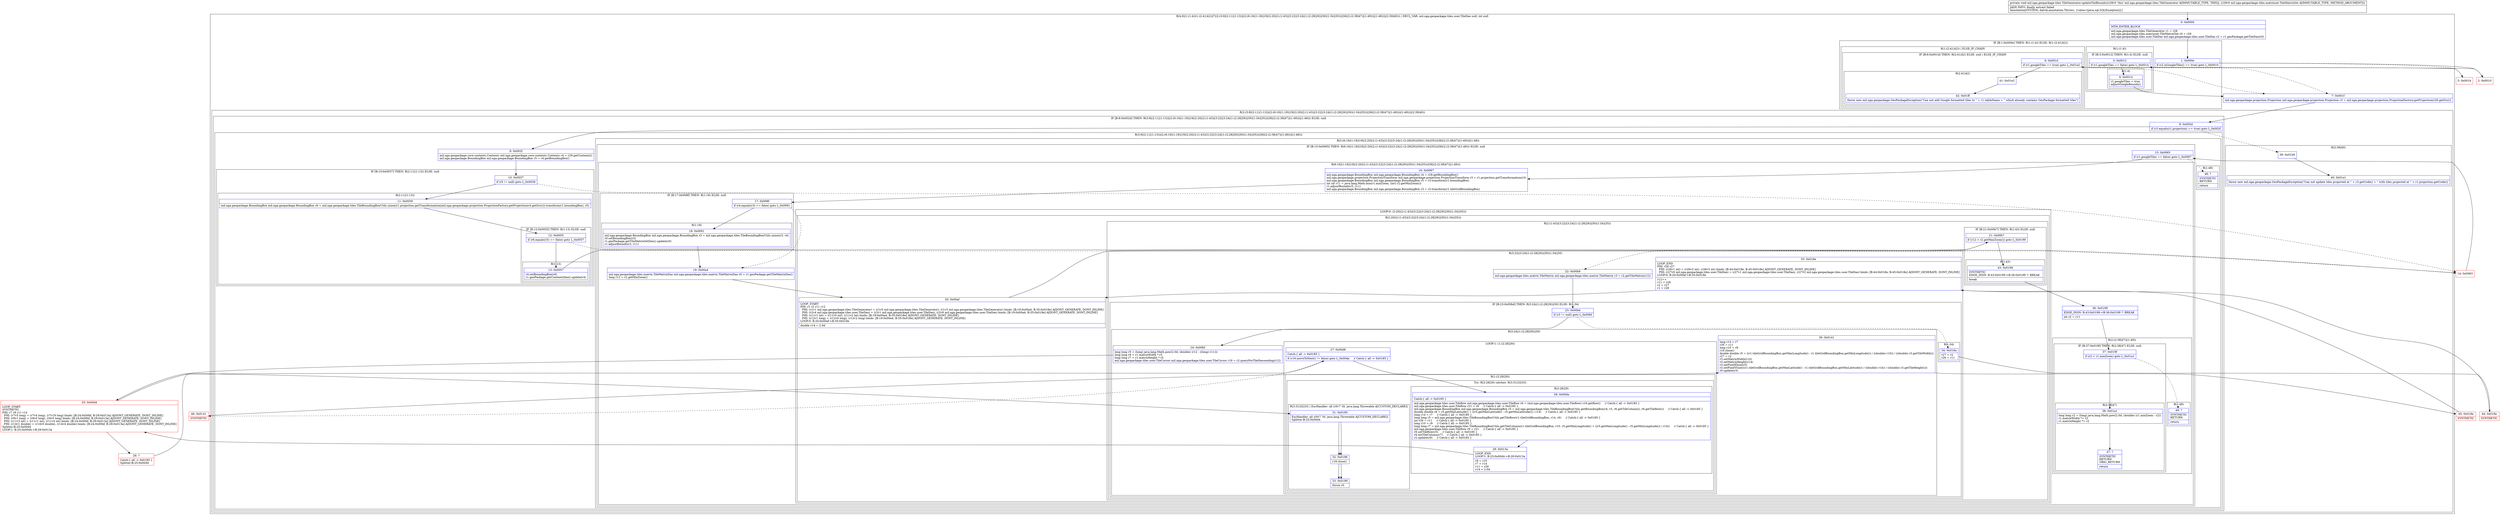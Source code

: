 digraph "CFG formil.nga.geopackage.tiles.TileGenerator.updateTileBounds(Lmil\/nga\/geopackage\/tiles\/matrixset\/TileMatrixSet;)V" {
subgraph cluster_Region_1404217008 {
label = "R(4:0|(1:(1:4))(1:(2:41|42))|7|(2:(3:9|(2:11|(1:13))|(2:(6:16|(1:18)|19|(2:20|(2:(1:43)|(3:22|(3:24|(1:(2:28|29))|30)(1:34)|35)))|36|(2:(2:38|47)|(1:49)))|(1:48)))|(2:39|40))) | DECL_VAR: mil.nga.geopackage.tiles.user.TileDao null, int null\l";
node [shape=record,color=blue];
Node_0 [shape=record,label="{0\:\ 0x0000|MTH_ENTER_BLOCK\l|mil.nga.geopackage.tiles.TileGenerator r1 = r28\lmil.nga.geopackage.tiles.matrixset.TileMatrixSet r0 = r29\lmil.nga.geopackage.tiles.user.TileDao mil.nga.geopackage.tiles.user.TileDao r2 = r1.geoPackage.getTileDao(r0)\l}"];
subgraph cluster_IfRegion_1553516820 {
label = "IF [B:1:0x000e] THEN: R(1:(1:4)) ELSE: R(1:(2:41|42))";
node [shape=record,color=blue];
Node_1 [shape=record,label="{1\:\ 0x000e|if (r2.isGoogleTiles() == true) goto L_0x0010\l}"];
subgraph cluster_Region_521950779 {
label = "R(1:(1:4))";
node [shape=record,color=blue];
subgraph cluster_IfRegion_976286749 {
label = "IF [B:3:0x0012] THEN: R(1:4) ELSE: null";
node [shape=record,color=blue];
Node_3 [shape=record,label="{3\:\ 0x0012|if (r1.googleTiles == false) goto L_0x0014\l}"];
subgraph cluster_Region_2006032522 {
label = "R(1:4)";
node [shape=record,color=blue];
Node_4 [shape=record,label="{4\:\ 0x0014|r1.googleTiles = true\ladjustGoogleBounds()\l}"];
}
}
}
subgraph cluster_Region_34413403 {
label = "R(1:(2:41|42)) | ELSE_IF_CHAIN\l";
node [shape=record,color=blue];
subgraph cluster_IfRegion_827334638 {
label = "IF [B:6:0x001d] THEN: R(2:41|42) ELSE: null | ELSE_IF_CHAIN\l";
node [shape=record,color=blue];
Node_6 [shape=record,label="{6\:\ 0x001d|if (r1.googleTiles == true) goto L_0x01e2\l}"];
subgraph cluster_Region_1993268809 {
label = "R(2:41|42)";
node [shape=record,color=blue];
Node_41 [shape=record,label="{41\:\ 0x01e2}"];
Node_42 [shape=record,label="{42\:\ 0x01ff|throw new mil.nga.geopackage.GeoPackageException(\"Can not add Google formatted tiles to \" + r1.tableName + \" which already contains GeoPackage formatted tiles\")\l}"];
}
}
}
}
Node_7 [shape=record,label="{7\:\ 0x001f|mil.nga.geopackage.projection.Projection mil.nga.geopackage.projection.Projection r3 = mil.nga.geopackage.projection.ProjectionFactory.getProjection(r29.getSrs())\l}"];
subgraph cluster_Region_18059056 {
label = "R(2:(3:9|(2:11|(1:13))|(2:(6:16|(1:18)|19|(2:20|(2:(1:43)|(3:22|(3:24|(1:(2:28|29))|30)(1:34)|35)))|36|(2:(2:38|47)|(1:49)))|(1:48)))|(2:39|40))";
node [shape=record,color=blue];
subgraph cluster_IfRegion_1273187473 {
label = "IF [B:8:0x002d] THEN: R(3:9|(2:11|(1:13))|(2:(6:16|(1:18)|19|(2:20|(2:(1:43)|(3:22|(3:24|(1:(2:28|29))|30)(1:34)|35)))|36|(2:(2:38|47)|(1:49)))|(1:48))) ELSE: null";
node [shape=record,color=blue];
Node_8 [shape=record,label="{8\:\ 0x002d|if (r3.equals(r1.projection) == true) goto L_0x002f\l}"];
subgraph cluster_Region_2077219668 {
label = "R(3:9|(2:11|(1:13))|(2:(6:16|(1:18)|19|(2:20|(2:(1:43)|(3:22|(3:24|(1:(2:28|29))|30)(1:34)|35)))|36|(2:(2:38|47)|(1:49)))|(1:48)))";
node [shape=record,color=blue];
Node_9 [shape=record,label="{9\:\ 0x002f|mil.nga.geopackage.core.contents.Contents mil.nga.geopackage.core.contents.Contents r4 = r29.getContents()\lmil.nga.geopackage.BoundingBox mil.nga.geopackage.BoundingBox r5 = r4.getBoundingBox()\l}"];
subgraph cluster_IfRegion_1636138320 {
label = "IF [B:10:0x0037] THEN: R(2:11|(1:13)) ELSE: null";
node [shape=record,color=blue];
Node_10 [shape=record,label="{10\:\ 0x0037|if (r5 != null) goto L_0x0039\l}"];
subgraph cluster_Region_822878359 {
label = "R(2:11|(1:13))";
node [shape=record,color=blue];
Node_11 [shape=record,label="{11\:\ 0x0039|mil.nga.geopackage.BoundingBox mil.nga.geopackage.BoundingBox r6 = mil.nga.geopackage.tiles.TileBoundingBoxUtils.union(r1.projection.getTransformation(mil.nga.geopackage.projection.ProjectionFactory.getProjection(r4.getSrs())).transform(r1.boundingBox), r5)\l}"];
subgraph cluster_IfRegion_490688365 {
label = "IF [B:12:0x0055] THEN: R(1:13) ELSE: null";
node [shape=record,color=blue];
Node_12 [shape=record,label="{12\:\ 0x0055|if (r6.equals(r5) == false) goto L_0x0057\l}"];
subgraph cluster_Region_9627191 {
label = "R(1:13)";
node [shape=record,color=blue];
Node_13 [shape=record,label="{13\:\ 0x0057|r4.setBoundingBox(r6)\lr1.geoPackage.getContentsDao().update(r4)\l}"];
}
}
}
}
subgraph cluster_Region_852328180 {
label = "R(2:(6:16|(1:18)|19|(2:20|(2:(1:43)|(3:22|(3:24|(1:(2:28|29))|30)(1:34)|35)))|36|(2:(2:38|47)|(1:49)))|(1:48))";
node [shape=record,color=blue];
subgraph cluster_IfRegion_3034362 {
label = "IF [B:15:0x0065] THEN: R(6:16|(1:18)|19|(2:20|(2:(1:43)|(3:22|(3:24|(1:(2:28|29))|30)(1:34)|35)))|36|(2:(2:38|47)|(1:49))) ELSE: null";
node [shape=record,color=blue];
Node_15 [shape=record,label="{15\:\ 0x0065|if (r1.googleTiles == false) goto L_0x0067\l}"];
subgraph cluster_Region_1375215530 {
label = "R(6:16|(1:18)|19|(2:20|(2:(1:43)|(3:22|(3:24|(1:(2:28|29))|30)(1:34)|35)))|36|(2:(2:38|47)|(1:49)))";
node [shape=record,color=blue];
Node_16 [shape=record,label="{16\:\ 0x0067|mil.nga.geopackage.BoundingBox mil.nga.geopackage.BoundingBox r4 = r29.getBoundingBox()\lmil.nga.geopackage.projection.ProjectionTransform mil.nga.geopackage.projection.ProjectionTransform r3 = r1.projection.getTransformation(r3)\lmil.nga.geopackage.BoundingBox mil.nga.geopackage.BoundingBox r5 = r3.transform(r1.boundingBox)\lint int r11 = java.lang.Math.min(r1.minZoom, (int) r2.getMinZoom())\lr1.adjustBounds(r5, r11)\lmil.nga.geopackage.BoundingBox mil.nga.geopackage.BoundingBox r3 = r3.transform(r1.tileGridBoundingBox)\l}"];
subgraph cluster_IfRegion_632229123 {
label = "IF [B:17:0x008f] THEN: R(1:18) ELSE: null";
node [shape=record,color=blue];
Node_17 [shape=record,label="{17\:\ 0x008f|if (r4.equals(r3) == false) goto L_0x0091\l}"];
subgraph cluster_Region_27301274 {
label = "R(1:18)";
node [shape=record,color=blue];
Node_18 [shape=record,label="{18\:\ 0x0091|mil.nga.geopackage.BoundingBox mil.nga.geopackage.BoundingBox r3 = mil.nga.geopackage.tiles.TileBoundingBoxUtils.union(r3, r4)\lr0.setBoundingBox(r3)\lr1.geoPackage.getTileMatrixSetDao().update(r0)\lr1.adjustBounds(r3, r11)\l}"];
}
}
Node_19 [shape=record,label="{19\:\ 0x00a4|mil.nga.geopackage.tiles.matrix.TileMatrixDao mil.nga.geopackage.tiles.matrix.TileMatrixDao r0 = r1.geoPackage.getTileMatrixDao()\llong r12 = r2.getMinZoom()\l}"];
subgraph cluster_LoopRegion_1327323928 {
label = "LOOP:0: (2:20|(2:(1:43)|(3:22|(3:24|(1:(2:28|29))|30)(1:34)|35)))";
node [shape=record,color=blue];
subgraph cluster_Region_541030297 {
label = "R(2:20|(2:(1:43)|(3:22|(3:24|(1:(2:28|29))|30)(1:34)|35)))";
node [shape=record,color=blue];
Node_20 [shape=record,label="{20\:\ 0x00af|LOOP_START\lPHI: r1 r2 r11 r12 \l  PHI: (r1v1 mil.nga.geopackage.tiles.TileGenerator) = (r1v0 mil.nga.geopackage.tiles.TileGenerator), (r1v3 mil.nga.geopackage.tiles.TileGenerator) binds: [B:19:0x00a4, B:35:0x018e] A[DONT_GENERATE, DONT_INLINE]\l  PHI: (r2v4 mil.nga.geopackage.tiles.user.TileDao) = (r2v1 mil.nga.geopackage.tiles.user.TileDao), (r2v9 mil.nga.geopackage.tiles.user.TileDao) binds: [B:19:0x00a4, B:35:0x018e] A[DONT_GENERATE, DONT_INLINE]\l  PHI: (r11v1 int) = (r11v0 int), (r11v2 int) binds: [B:19:0x00a4, B:35:0x018e] A[DONT_GENERATE, DONT_INLINE]\l  PHI: (r12v1 long) = (r12v0 long), (r12v2 long) binds: [B:19:0x00a4, B:35:0x018e] A[DONT_GENERATE, DONT_INLINE]\lLOOP:0: B:20:0x00af\-\>B:35:0x018e\l|double r14 = 2.0d\l}"];
subgraph cluster_Region_622872163 {
label = "R(2:(1:43)|(3:22|(3:24|(1:(2:28|29))|30)(1:34)|35))";
node [shape=record,color=blue];
subgraph cluster_IfRegion_1983992053 {
label = "IF [B:21:0x00b7] THEN: R(1:43) ELSE: null";
node [shape=record,color=blue];
Node_21 [shape=record,label="{21\:\ 0x00b7|if (r12 \> r2.getMaxZoom()) goto L_0x0199\l}"];
subgraph cluster_Region_945240056 {
label = "R(1:43)";
node [shape=record,color=blue];
Node_43 [shape=record,label="{43\:\ 0x0199|SYNTHETIC\lEDGE_INSN: B:43:0x0199\-\>B:36:0x0199 ?: BREAK  \l|break\l}"];
}
}
subgraph cluster_Region_795678339 {
label = "R(3:22|(3:24|(1:(2:28|29))|30)(1:34)|35)";
node [shape=record,color=blue];
Node_22 [shape=record,label="{22\:\ 0x00b9|mil.nga.geopackage.tiles.matrix.TileMatrix mil.nga.geopackage.tiles.matrix.TileMatrix r3 = r2.getTileMatrix(r12)\l}"];
subgraph cluster_IfRegion_1780146483 {
label = "IF [B:23:0x00bd] THEN: R(3:24|(1:(2:28|29))|30) ELSE: R(1:34)";
node [shape=record,color=blue];
Node_23 [shape=record,label="{23\:\ 0x00bd|if (r3 != null) goto L_0x00bf\l}"];
subgraph cluster_Region_1680846707 {
label = "R(3:24|(1:(2:28|29))|30)";
node [shape=record,color=blue];
Node_24 [shape=record,label="{24\:\ 0x00bf|long long r5 = (long) java.lang.Math.pow(2.0d, (double) (r12 \- ((long) r11)))\llong long r9 = r1.matrixWidth * r5\llong long r7 = r1.matrixHeight * r5\lmil.nga.geopackage.tiles.user.TileCursor mil.nga.geopackage.tiles.user.TileCursor r16 = r2.queryForTileDescending(r12)\l}"];
subgraph cluster_LoopRegion_230264634 {
label = "LOOP:1: (1:(2:28|29))";
node [shape=record,color=blue];
Node_27 [shape=record,label="{27\:\ 0x00d8|Catch:\{ all \-\> 0x0185 \}\l|if (r16.moveToNext() != false) goto L_0x00da     \/\/ Catch:\{ all \-\> 0x0185 \}\l}"];
subgraph cluster_Region_1630848216 {
label = "R(1:(2:28|29))";
node [shape=record,color=blue];
subgraph cluster_TryCatchRegion_1146390141 {
label = "Try: R(2:28|29) catches: R(3:31|32|33)";
node [shape=record,color=blue];
subgraph cluster_Region_1966864659 {
label = "R(2:28|29)";
node [shape=record,color=blue];
Node_28 [shape=record,label="{28\:\ 0x00da|Catch:\{ all \-\> 0x0185 \}\l|mil.nga.geopackage.tiles.user.TileRow mil.nga.geopackage.tiles.user.TileRow r6 = (mil.nga.geopackage.tiles.user.TileRow) r16.getRow()     \/\/ Catch:\{ all \-\> 0x0185 \}\lmil.nga.geopackage.tiles.user.TileRow r21 = r6     \/\/ Catch:\{ all \-\> 0x0185 \}\lmil.nga.geopackage.BoundingBox mil.nga.geopackage.BoundingBox r5 = mil.nga.geopackage.tiles.TileBoundingBoxUtils.getBoundingBox(r4, r3, r6.getTileColumn(), r6.getTileRow())     \/\/ Catch:\{ all \-\> 0x0185 \}\ldouble double r6 = r5.getMinLatitude() + ((r5.getMaxLatitude() \- r5.getMinLatitude()) \/ r14)     \/\/ Catch:\{ all \-\> 0x0185 \}\llong r14 = r7     \/\/ Catch:\{ all \-\> 0x0185 \}\llong long r5 = mil.nga.geopackage.tiles.TileBoundingBoxUtils.getTileRow(r1.tileGridBoundingBox, r14, r6)     \/\/ Catch:\{ all \-\> 0x0185 \}\lint r26 = r11     \/\/ Catch:\{ all \-\> 0x0185 \}\llong r10 = r9     \/\/ Catch:\{ all \-\> 0x0185 \}\llong long r7 = mil.nga.geopackage.tiles.TileBoundingBoxUtils.getTileColumn(r1.tileGridBoundingBox, r10, r5.getMinLongitude() + ((r5.getMaxLongitude() \- r5.getMinLongitude()) \/ r14))     \/\/ Catch:\{ all \-\> 0x0185 \}\lmil.nga.geopackage.tiles.user.TileRow r9 = r21     \/\/ Catch:\{ all \-\> 0x0185 \}\lr9.setTileRow(r5)     \/\/ Catch:\{ all \-\> 0x0185 \}\lr9.setTileColumn(r7)     \/\/ Catch:\{ all \-\> 0x0185 \}\lr2.update(r9)     \/\/ Catch:\{ all \-\> 0x0185 \}\l}"];
Node_29 [shape=record,label="{29\:\ 0x013a|LOOP_END\lLOOP:1: B:25:0x00d4\-\>B:29:0x013a\l|r9 = r10\lr7 = r14\lr11 = r26\lr14 = 2.0d\l}"];
}
subgraph cluster_Region_1352879259 {
label = "R(3:31|32|33) | ExcHandler: all (r0v7 'th' java.lang.Throwable A[CUSTOM_DECLARE])\l";
node [shape=record,color=blue];
Node_31 [shape=record,label="{31\:\ 0x0185|ExcHandler: all (r0v7 'th' java.lang.Throwable A[CUSTOM_DECLARE])\lSplitter:B:25:0x00d4\l}"];
Node_32 [shape=record,label="{32\:\ 0x0186|r16.close()\l}"];
Node_33 [shape=record,label="{33\:\ 0x0189|throw r0\l}"];
}
}
}
}
Node_30 [shape=record,label="{30\:\ 0x0141|long r14 = r7\lr26 = r11\llong r10 = r9\lr16.close()\ldouble double r5 = ((r1.tileGridBoundingBox.getMaxLongitude() \- r1.tileGridBoundingBox.getMinLongitude()) \/ ((double) r10)) \/ ((double) r3.getTileWidth())\lr27 = r2\lr3.setMatrixWidth(r10)\lr3.setMatrixHeight(r14)\lr3.setPixelXSize(r5)\lr3.setPixelYSize(((r1.tileGridBoundingBox.getMaxLatitude() \- r1.tileGridBoundingBox.getMinLatitude()) \/ ((double) r14)) \/ ((double) r3.getTileHeight()))\lr0.update(r3)\l}"];
}
subgraph cluster_Region_325413280 {
label = "R(1:34)";
node [shape=record,color=blue];
Node_34 [shape=record,label="{34\:\ 0x018a|r27 = r2\lr26 = r11\l}"];
}
}
Node_35 [shape=record,label="{35\:\ 0x018e|LOOP_END\lPHI: r26 r27 \l  PHI: (r26v1 int) = (r26v2 int), (r26v3 int) binds: [B:44:0x018e, B:45:0x018e] A[DONT_GENERATE, DONT_INLINE]\l  PHI: (r27v0 mil.nga.geopackage.tiles.user.TileDao) = (r27v1 mil.nga.geopackage.tiles.user.TileDao), (r27v2 mil.nga.geopackage.tiles.user.TileDao) binds: [B:44:0x018e, B:45:0x018e] A[DONT_GENERATE, DONT_INLINE]\lLOOP:0: B:20:0x00af\-\>B:35:0x018e\l|r12++\lr11 = r26\lr2 = r27\lr1 = r28\l}"];
}
}
}
}
Node_36 [shape=record,label="{36\:\ 0x0199|EDGE_INSN: B:43:0x0199\-\>B:36:0x0199 ?: BREAK  \l|int r2 = r11\l}"];
subgraph cluster_Region_1675674570 {
label = "R(2:(2:38|47)|(1:49))";
node [shape=record,color=blue];
subgraph cluster_IfRegion_1890758251 {
label = "IF [B:37:0x019f] THEN: R(2:38|47) ELSE: null";
node [shape=record,color=blue];
Node_37 [shape=record,label="{37\:\ 0x019f|if (r2 \< r1.minZoom) goto L_0x01a1\l}"];
subgraph cluster_Region_1163244282 {
label = "R(2:38|47)";
node [shape=record,color=blue];
Node_38 [shape=record,label="{38\:\ 0x01a1|long long r2 = (long) java.lang.Math.pow(2.0d, (double) (r1.minZoom \- r2))\lr1.matrixWidth *= r2\lr1.matrixHeight *= r2\l}"];
Node_47 [shape=record,label="{47\:\ ?|SYNTHETIC\lRETURN\lORIG_RETURN\l|return\l}"];
}
}
subgraph cluster_Region_1644806329 {
label = "R(1:49)";
node [shape=record,color=blue];
Node_49 [shape=record,label="{49\:\ ?|SYNTHETIC\lRETURN\l|return\l}"];
}
}
}
}
subgraph cluster_Region_626838052 {
label = "R(1:48)";
node [shape=record,color=blue];
Node_48 [shape=record,label="{48\:\ ?|SYNTHETIC\lRETURN\l|return\l}"];
}
}
}
}
subgraph cluster_Region_378828999 {
label = "R(2:39|40)";
node [shape=record,color=blue];
Node_39 [shape=record,label="{39\:\ 0x01b9}"];
Node_40 [shape=record,label="{40\:\ 0x01e1|throw new mil.nga.geopackage.GeoPackageException(\"Can not update tiles projected at \" + r3.getCode() + \" with tiles projected at \" + r1.projection.getCode())\l}"];
}
}
}
subgraph cluster_Region_1352879259 {
label = "R(3:31|32|33) | ExcHandler: all (r0v7 'th' java.lang.Throwable A[CUSTOM_DECLARE])\l";
node [shape=record,color=blue];
Node_31 [shape=record,label="{31\:\ 0x0185|ExcHandler: all (r0v7 'th' java.lang.Throwable A[CUSTOM_DECLARE])\lSplitter:B:25:0x00d4\l}"];
Node_32 [shape=record,label="{32\:\ 0x0186|r16.close()\l}"];
Node_33 [shape=record,label="{33\:\ 0x0189|throw r0\l}"];
}
Node_2 [shape=record,color=red,label="{2\:\ 0x0010}"];
Node_5 [shape=record,color=red,label="{5\:\ 0x001b}"];
Node_14 [shape=record,color=red,label="{14\:\ 0x0063}"];
Node_25 [shape=record,color=red,label="{25\:\ 0x00d4|LOOP_START\lSYNTHETIC\lPHI: r7 r9 r11 r14 \l  PHI: (r7v5 long) = (r7v4 long), (r7v19 long) binds: [B:24:0x00bf, B:29:0x013a] A[DONT_GENERATE, DONT_INLINE]\l  PHI: (r9v1 long) = (r9v0 long), (r9v5 long) binds: [B:24:0x00bf, B:29:0x013a] A[DONT_GENERATE, DONT_INLINE]\l  PHI: (r11v3 int) = (r11v1 int), (r11v4 int) binds: [B:24:0x00bf, B:29:0x013a] A[DONT_GENERATE, DONT_INLINE]\l  PHI: (r14v1 double) = (r14v0 double), (r14v4 double) binds: [B:24:0x00bf, B:29:0x013a] A[DONT_GENERATE, DONT_INLINE]\lSplitter:B:25:0x00d4\lLOOP:1: B:25:0x00d4\-\>B:29:0x013a\l}"];
Node_26 [shape=record,color=red,label="{26\:\ ?|Catch:\{ all \-\> 0x0185 \}\lSplitter:B:25:0x00d4\l}"];
Node_44 [shape=record,color=red,label="{44\:\ 0x018e|SYNTHETIC\l}"];
Node_45 [shape=record,color=red,label="{45\:\ 0x018e|SYNTHETIC\l}"];
Node_46 [shape=record,color=red,label="{46\:\ 0x0141|SYNTHETIC\l}"];
MethodNode[shape=record,label="{private void mil.nga.geopackage.tiles.TileGenerator.updateTileBounds((r28v0 'this' mil.nga.geopackage.tiles.TileGenerator A[IMMUTABLE_TYPE, THIS]), (r29v0 mil.nga.geopackage.tiles.matrixset.TileMatrixSet A[IMMUTABLE_TYPE, METHOD_ARGUMENT]))  | JADX INFO: finally extract failed\lAnnotation[SYSTEM, dalvik.annotation.Throws, \{value=[java.sql.SQLException]\}]\l}"];
MethodNode -> Node_0;
Node_0 -> Node_1;
Node_1 -> Node_2;
Node_1 -> Node_5[style=dashed];
Node_3 -> Node_4;
Node_3 -> Node_7[style=dashed];
Node_4 -> Node_7;
Node_6 -> Node_7[style=dashed];
Node_6 -> Node_41;
Node_41 -> Node_42;
Node_7 -> Node_8;
Node_8 -> Node_9;
Node_8 -> Node_39[style=dashed];
Node_9 -> Node_10;
Node_10 -> Node_11;
Node_10 -> Node_14[style=dashed];
Node_11 -> Node_12;
Node_12 -> Node_13;
Node_12 -> Node_14[style=dashed];
Node_13 -> Node_14;
Node_15 -> Node_16;
Node_15 -> Node_48[style=dashed];
Node_16 -> Node_17;
Node_17 -> Node_18;
Node_17 -> Node_19[style=dashed];
Node_18 -> Node_19;
Node_19 -> Node_20;
Node_20 -> Node_21;
Node_21 -> Node_22[style=dashed];
Node_21 -> Node_43;
Node_43 -> Node_36;
Node_22 -> Node_23;
Node_23 -> Node_24;
Node_23 -> Node_34[style=dashed];
Node_24 -> Node_25;
Node_27 -> Node_28;
Node_27 -> Node_46[style=dashed];
Node_28 -> Node_29;
Node_29 -> Node_25;
Node_31 -> Node_32;
Node_32 -> Node_33;
Node_30 -> Node_45;
Node_34 -> Node_44;
Node_35 -> Node_20;
Node_36 -> Node_37;
Node_37 -> Node_38;
Node_37 -> Node_49[style=dashed];
Node_38 -> Node_47;
Node_39 -> Node_40;
Node_31 -> Node_32;
Node_32 -> Node_33;
Node_2 -> Node_3;
Node_5 -> Node_6;
Node_14 -> Node_15;
Node_25 -> Node_26;
Node_25 -> Node_31;
Node_26 -> Node_27;
Node_44 -> Node_35;
Node_45 -> Node_35;
Node_46 -> Node_30;
}

